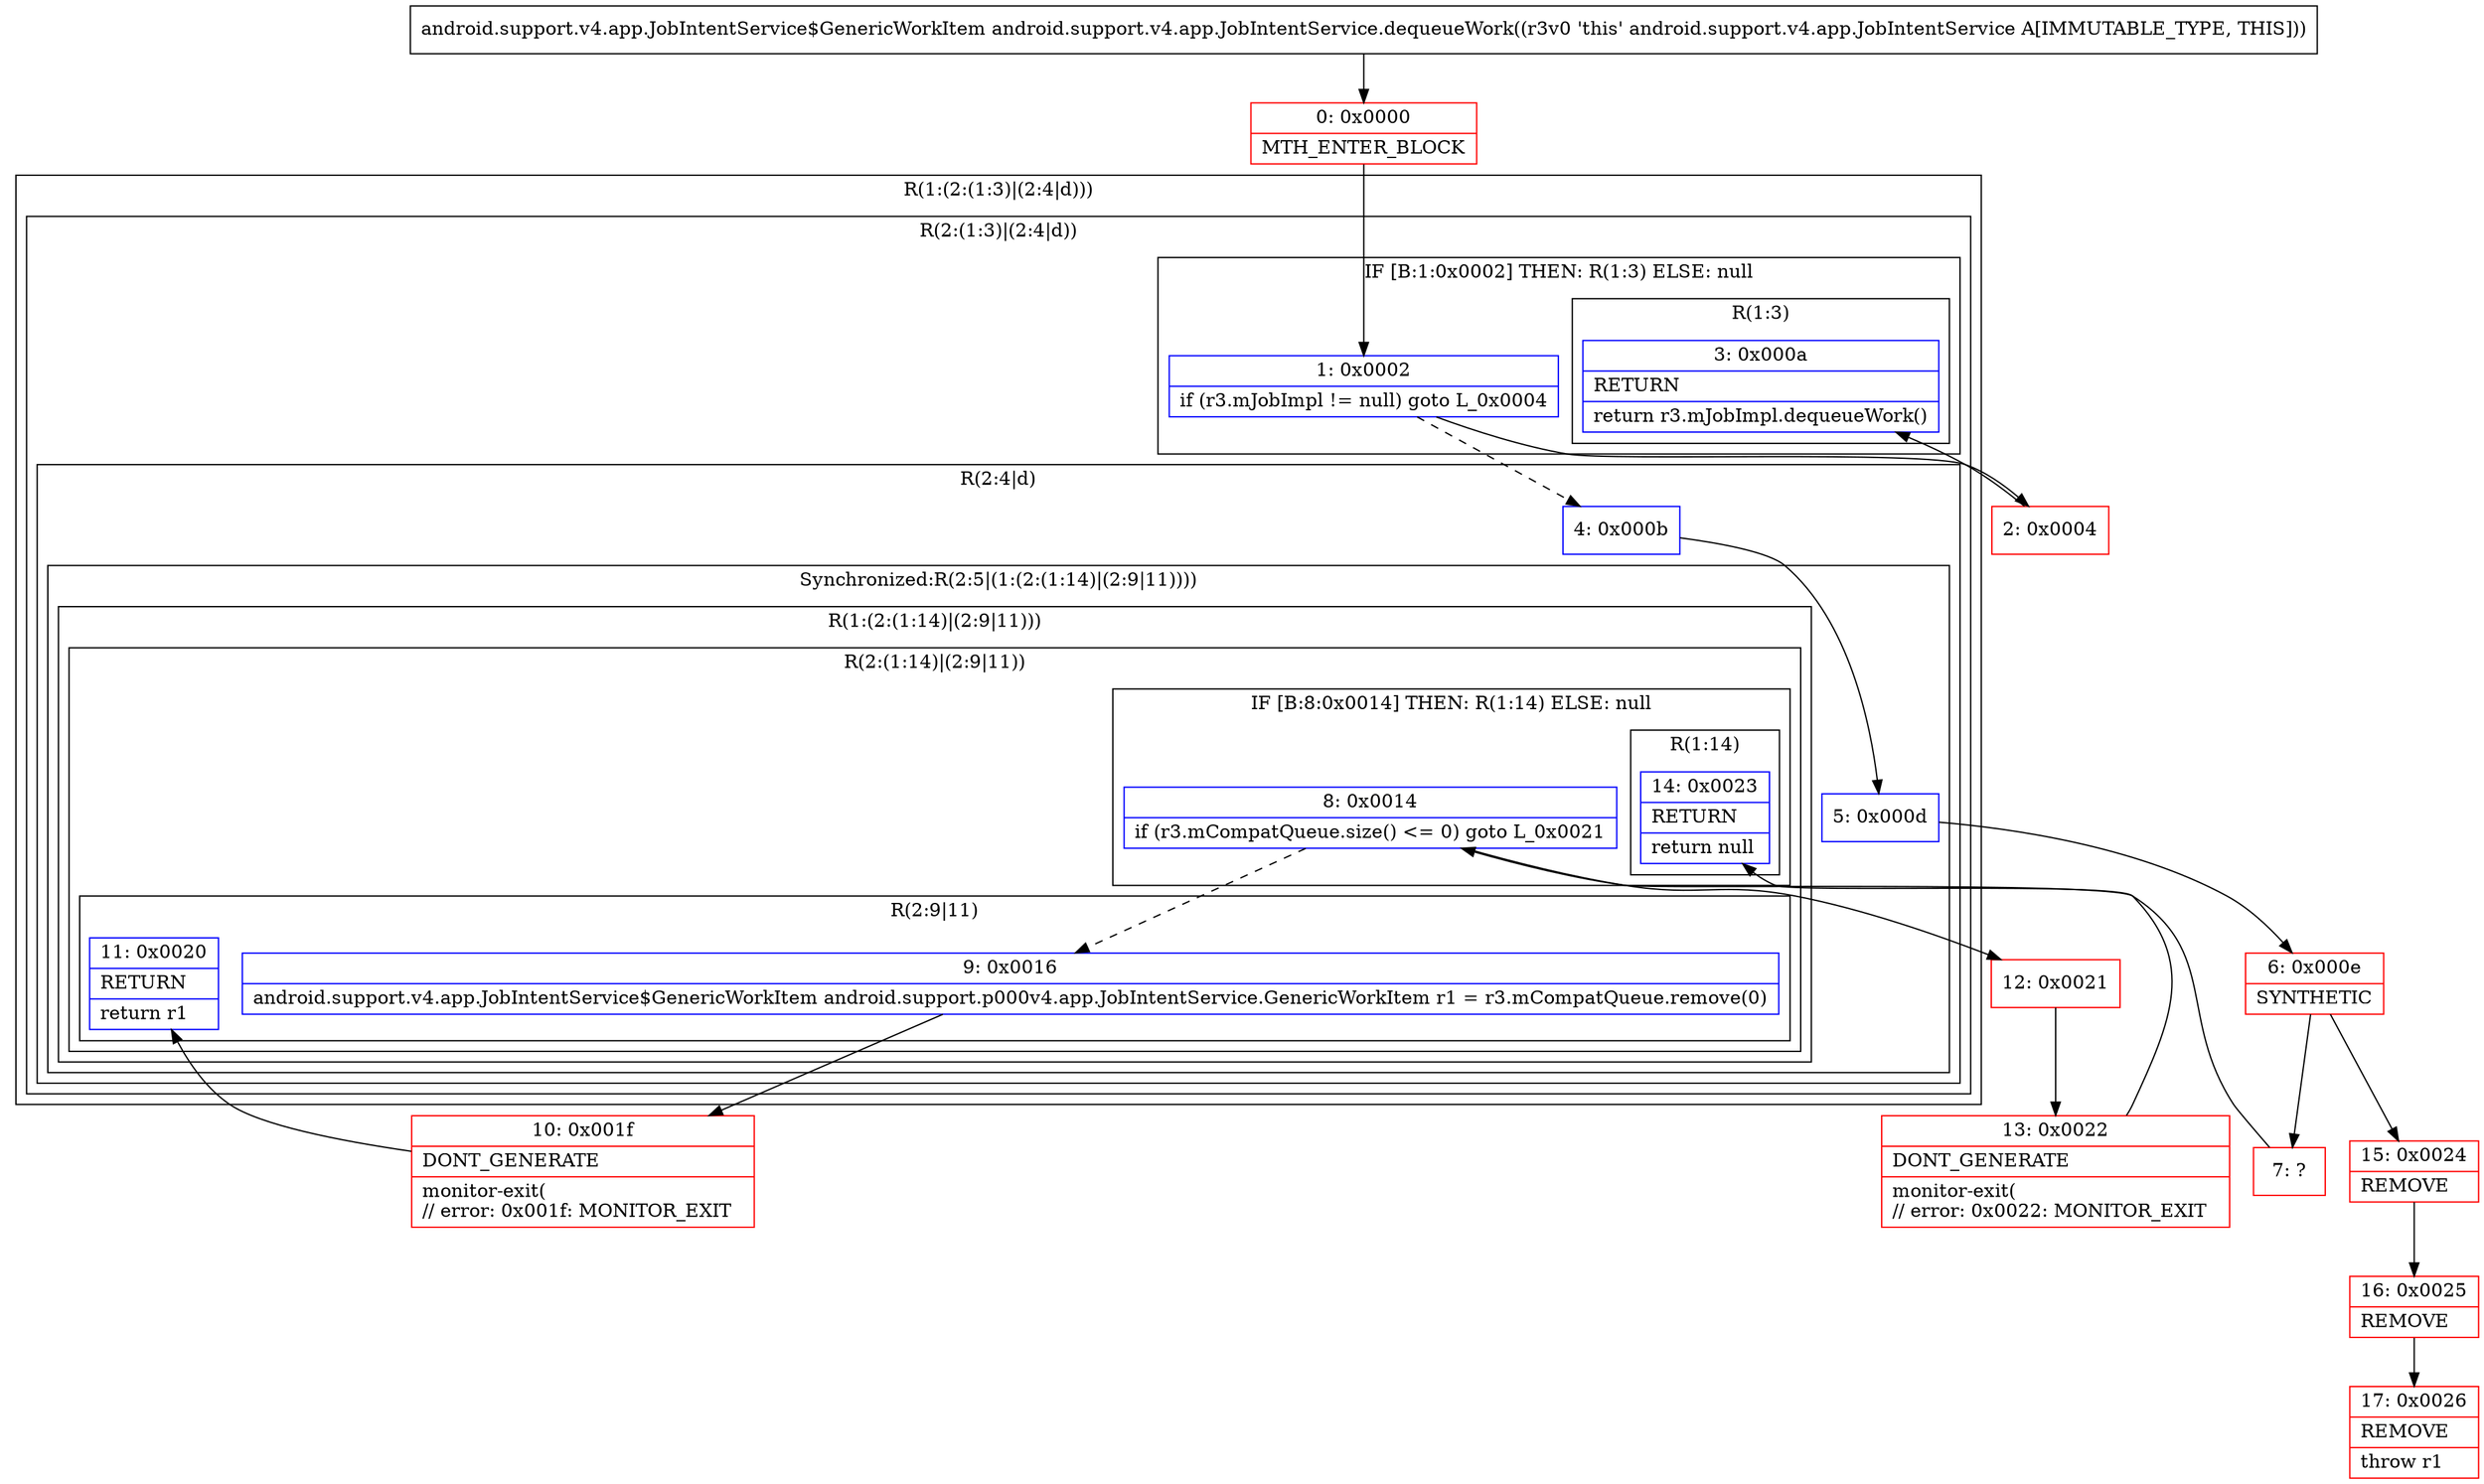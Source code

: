 digraph "CFG forandroid.support.v4.app.JobIntentService.dequeueWork()Landroid\/support\/v4\/app\/JobIntentService$GenericWorkItem;" {
subgraph cluster_Region_1615458342 {
label = "R(1:(2:(1:3)|(2:4|d)))";
node [shape=record,color=blue];
subgraph cluster_Region_1913429485 {
label = "R(2:(1:3)|(2:4|d))";
node [shape=record,color=blue];
subgraph cluster_IfRegion_1680339706 {
label = "IF [B:1:0x0002] THEN: R(1:3) ELSE: null";
node [shape=record,color=blue];
Node_1 [shape=record,label="{1\:\ 0x0002|if (r3.mJobImpl != null) goto L_0x0004\l}"];
subgraph cluster_Region_1244525897 {
label = "R(1:3)";
node [shape=record,color=blue];
Node_3 [shape=record,label="{3\:\ 0x000a|RETURN\l|return r3.mJobImpl.dequeueWork()\l}"];
}
}
subgraph cluster_Region_1707799786 {
label = "R(2:4|d)";
node [shape=record,color=blue];
Node_4 [shape=record,label="{4\:\ 0x000b}"];
subgraph cluster_SynchronizedRegion_1941958219 {
label = "Synchronized:R(2:5|(1:(2:(1:14)|(2:9|11))))";
node [shape=record,color=blue];
Node_5 [shape=record,label="{5\:\ 0x000d}"];
subgraph cluster_Region_676618980 {
label = "R(1:(2:(1:14)|(2:9|11)))";
node [shape=record,color=blue];
subgraph cluster_Region_234245402 {
label = "R(2:(1:14)|(2:9|11))";
node [shape=record,color=blue];
subgraph cluster_IfRegion_1068078570 {
label = "IF [B:8:0x0014] THEN: R(1:14) ELSE: null";
node [shape=record,color=blue];
Node_8 [shape=record,label="{8\:\ 0x0014|if (r3.mCompatQueue.size() \<= 0) goto L_0x0021\l}"];
subgraph cluster_Region_862517730 {
label = "R(1:14)";
node [shape=record,color=blue];
Node_14 [shape=record,label="{14\:\ 0x0023|RETURN\l|return null\l}"];
}
}
subgraph cluster_Region_682700652 {
label = "R(2:9|11)";
node [shape=record,color=blue];
Node_9 [shape=record,label="{9\:\ 0x0016|android.support.v4.app.JobIntentService$GenericWorkItem android.support.p000v4.app.JobIntentService.GenericWorkItem r1 = r3.mCompatQueue.remove(0)\l}"];
Node_11 [shape=record,label="{11\:\ 0x0020|RETURN\l|return r1\l}"];
}
}
}
}
}
}
}
Node_0 [shape=record,color=red,label="{0\:\ 0x0000|MTH_ENTER_BLOCK\l}"];
Node_2 [shape=record,color=red,label="{2\:\ 0x0004}"];
Node_6 [shape=record,color=red,label="{6\:\ 0x000e|SYNTHETIC\l}"];
Node_7 [shape=record,color=red,label="{7\:\ ?}"];
Node_10 [shape=record,color=red,label="{10\:\ 0x001f|DONT_GENERATE\l|monitor\-exit(\l\/\/ error: 0x001f: MONITOR_EXIT  \l}"];
Node_12 [shape=record,color=red,label="{12\:\ 0x0021}"];
Node_13 [shape=record,color=red,label="{13\:\ 0x0022|DONT_GENERATE\l|monitor\-exit(\l\/\/ error: 0x0022: MONITOR_EXIT  \l}"];
Node_15 [shape=record,color=red,label="{15\:\ 0x0024|REMOVE\l}"];
Node_16 [shape=record,color=red,label="{16\:\ 0x0025|REMOVE\l}"];
Node_17 [shape=record,color=red,label="{17\:\ 0x0026|REMOVE\l|throw r1\l}"];
MethodNode[shape=record,label="{android.support.v4.app.JobIntentService$GenericWorkItem android.support.v4.app.JobIntentService.dequeueWork((r3v0 'this' android.support.v4.app.JobIntentService A[IMMUTABLE_TYPE, THIS])) }"];
MethodNode -> Node_0;
Node_1 -> Node_2;
Node_1 -> Node_4[style=dashed];
Node_4 -> Node_5;
Node_5 -> Node_6;
Node_8 -> Node_9[style=dashed];
Node_8 -> Node_12;
Node_9 -> Node_10;
Node_0 -> Node_1;
Node_2 -> Node_3;
Node_6 -> Node_7;
Node_6 -> Node_15;
Node_7 -> Node_8;
Node_10 -> Node_11;
Node_12 -> Node_13;
Node_13 -> Node_14;
Node_15 -> Node_16;
Node_16 -> Node_17;
}

